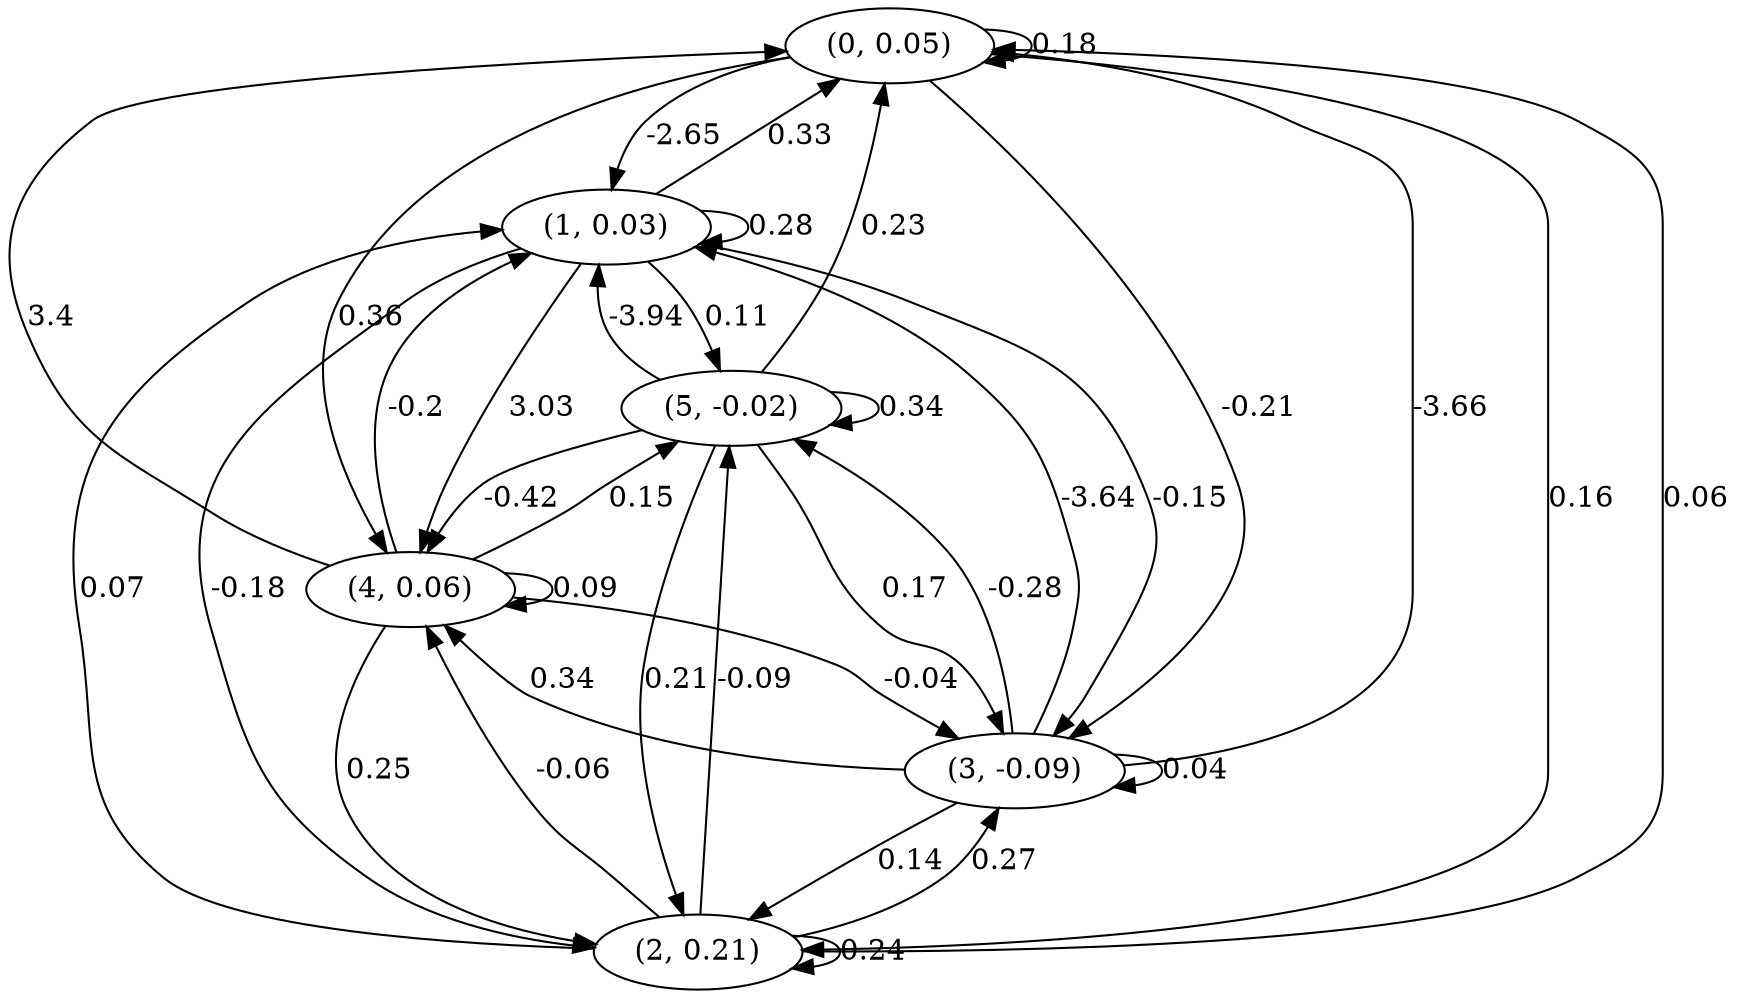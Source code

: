 digraph {
    0 [ label = "(0, 0.05)" ]
    1 [ label = "(1, 0.03)" ]
    2 [ label = "(2, 0.21)" ]
    3 [ label = "(3, -0.09)" ]
    4 [ label = "(4, 0.06)" ]
    5 [ label = "(5, -0.02)" ]
    0 -> 0 [ label = "0.18" ]
    1 -> 1 [ label = "0.28" ]
    2 -> 2 [ label = "0.24" ]
    3 -> 3 [ label = "0.04" ]
    4 -> 4 [ label = "0.09" ]
    5 -> 5 [ label = "0.34" ]
    1 -> 0 [ label = "0.33" ]
    2 -> 0 [ label = "0.06" ]
    3 -> 0 [ label = "-3.66" ]
    4 -> 0 [ label = "3.4" ]
    5 -> 0 [ label = "0.23" ]
    0 -> 1 [ label = "-2.65" ]
    2 -> 1 [ label = "0.07" ]
    3 -> 1 [ label = "-3.64" ]
    4 -> 1 [ label = "-0.2" ]
    5 -> 1 [ label = "-3.94" ]
    0 -> 2 [ label = "0.16" ]
    1 -> 2 [ label = "-0.18" ]
    3 -> 2 [ label = "0.14" ]
    4 -> 2 [ label = "0.25" ]
    5 -> 2 [ label = "0.21" ]
    0 -> 3 [ label = "-0.21" ]
    1 -> 3 [ label = "-0.15" ]
    2 -> 3 [ label = "0.27" ]
    4 -> 3 [ label = "-0.04" ]
    5 -> 3 [ label = "0.17" ]
    0 -> 4 [ label = "0.36" ]
    1 -> 4 [ label = "3.03" ]
    2 -> 4 [ label = "-0.06" ]
    3 -> 4 [ label = "0.34" ]
    5 -> 4 [ label = "-0.42" ]
    1 -> 5 [ label = "0.11" ]
    2 -> 5 [ label = "-0.09" ]
    3 -> 5 [ label = "-0.28" ]
    4 -> 5 [ label = "0.15" ]
}

